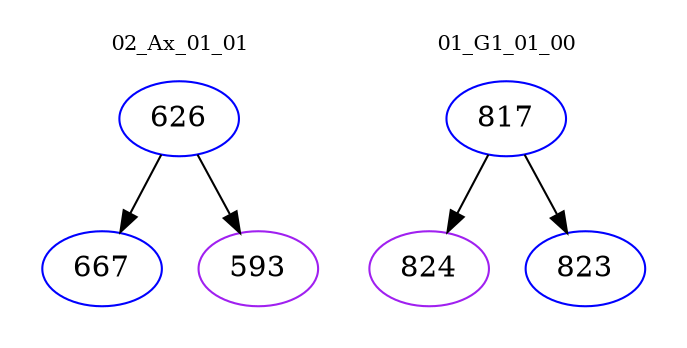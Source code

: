 digraph{
subgraph cluster_0 {
color = white
label = "02_Ax_01_01";
fontsize=10;
T0_626 [label="626", color="blue"]
T0_626 -> T0_667 [color="black"]
T0_667 [label="667", color="blue"]
T0_626 -> T0_593 [color="black"]
T0_593 [label="593", color="purple"]
}
subgraph cluster_1 {
color = white
label = "01_G1_01_00";
fontsize=10;
T1_817 [label="817", color="blue"]
T1_817 -> T1_824 [color="black"]
T1_824 [label="824", color="purple"]
T1_817 -> T1_823 [color="black"]
T1_823 [label="823", color="blue"]
}
}

